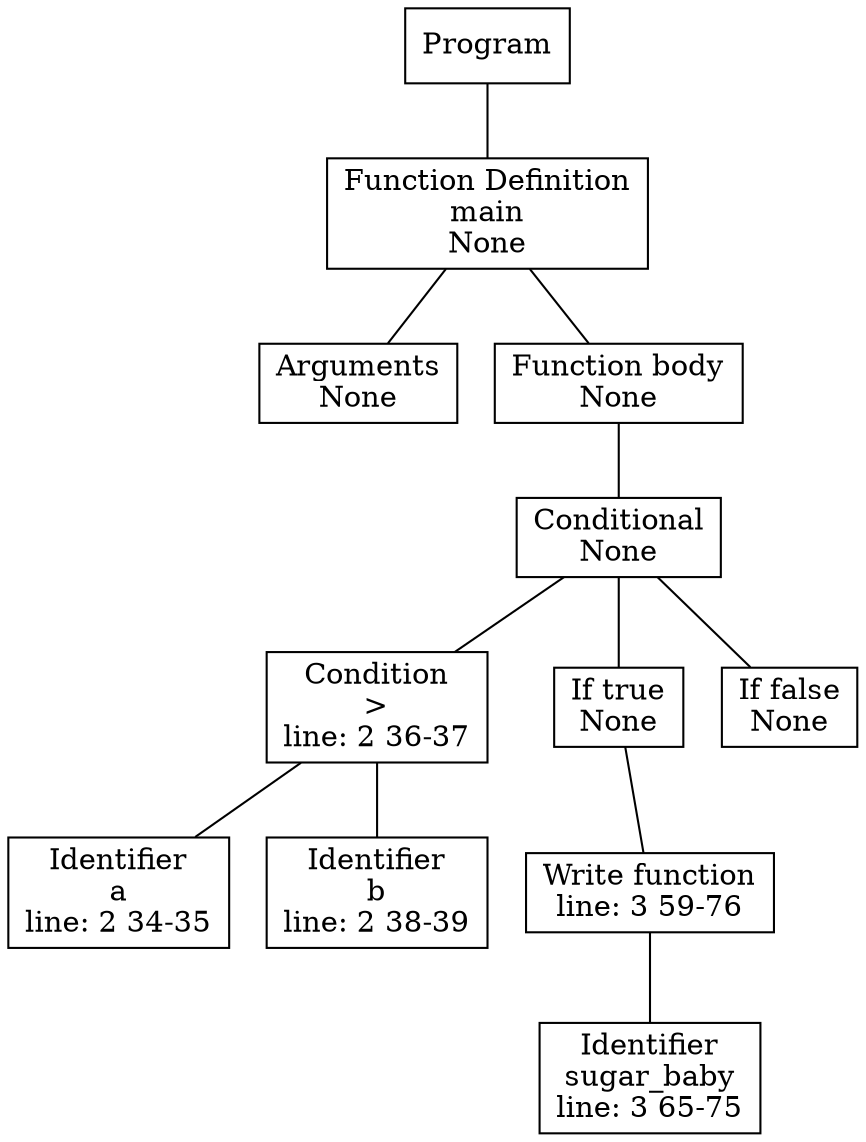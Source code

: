 graph {
	node [shape=box]
	140379664797272 [label=Program]
	140379659690936 [label="Function Definition
main
None"]
	140379664797272 -- 140379659690936
	140379659587480 [label="Arguments
None"]
	140379659690936 -- 140379659587480
	140379659690776 [label="Function body
None"]
	140379659690936 -- 140379659690776
	140379659690856 [label="Conditional
None"]
	140379659690776 -- 140379659690856
	140379659690216 [label="Condition
>
line: 2 36-37"]
	140379659690856 -- 140379659690216
	140379659690536 [label="If true
None"]
	140379659690856 -- 140379659690536
	140379659690696 [label="If false
None"]
	140379659690856 -- 140379659690696
	140379659690136 [label="Identifier
a
line: 2 34-35"]
	140379659690216 -- 140379659690136
	140379659690296 [label="Identifier
b
line: 2 38-39"]
	140379659690216 -- 140379659690296
	140379659690456 [label="Write function
line: 3 59-76"]
	140379659690536 -- 140379659690456
	140379659690376 [label="Identifier
sugar_baby
line: 3 65-75"]
	140379659690456 -- 140379659690376
}
